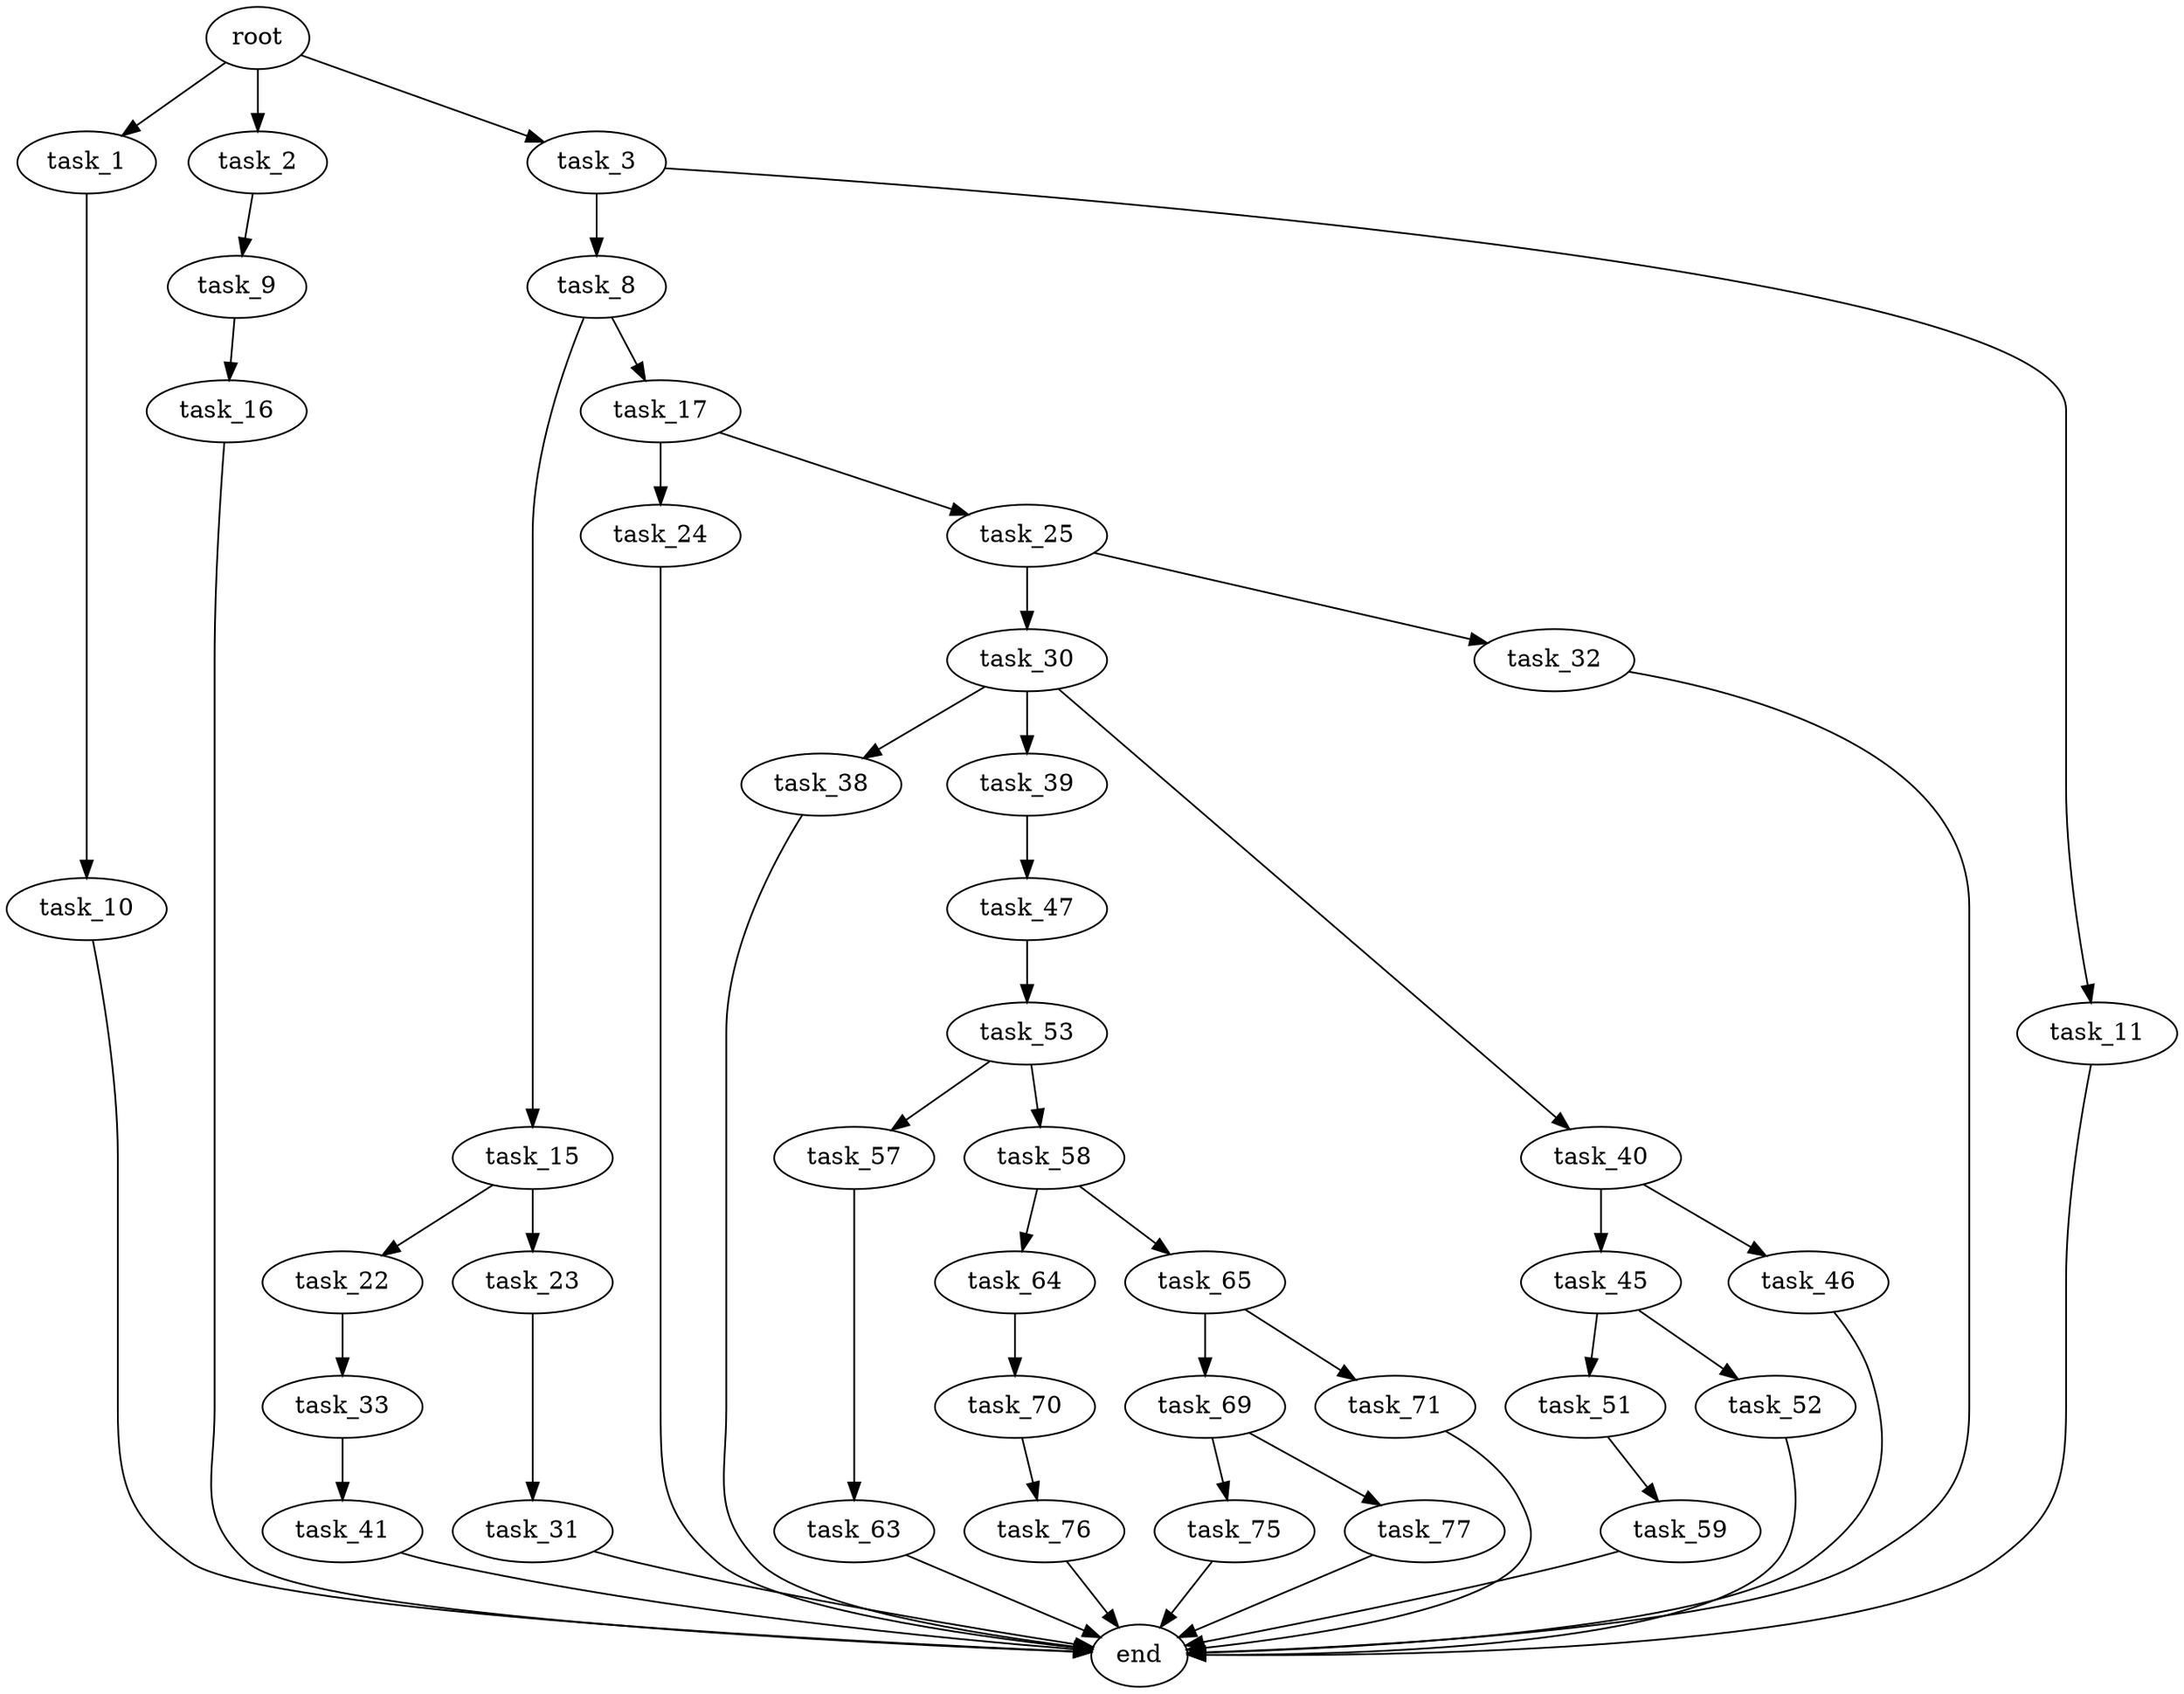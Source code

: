 digraph G {
  root [size="0.000000"];
  task_1 [size="174884887794.000000"];
  task_2 [size="231928233984.000000"];
  task_3 [size="8589934592.000000"];
  task_8 [size="368293445632.000000"];
  task_9 [size="26250903759.000000"];
  task_10 [size="368293445632.000000"];
  task_11 [size="773549155552.000000"];
  task_15 [size="126122437496.000000"];
  task_16 [size="44604373652.000000"];
  task_17 [size="819270989623.000000"];
  task_22 [size="2652474679.000000"];
  task_23 [size="1073741824000.000000"];
  task_24 [size="231928233984.000000"];
  task_25 [size="201565783559.000000"];
  task_30 [size="405986489077.000000"];
  task_31 [size="151131746084.000000"];
  task_32 [size="11824030237.000000"];
  task_33 [size="19110289067.000000"];
  task_38 [size="329082163962.000000"];
  task_39 [size="68719476736.000000"];
  task_40 [size="231928233984.000000"];
  task_41 [size="8589934592.000000"];
  task_45 [size="36243856126.000000"];
  task_46 [size="1405276708.000000"];
  task_47 [size="14331808541.000000"];
  task_51 [size="368293445632.000000"];
  task_52 [size="12510958040.000000"];
  task_53 [size="23857020030.000000"];
  task_57 [size="225111283675.000000"];
  task_58 [size="28991029248.000000"];
  task_59 [size="231928233984.000000"];
  task_63 [size="19882075176.000000"];
  task_64 [size="6408426720.000000"];
  task_65 [size="492211812687.000000"];
  task_69 [size="1073741824000.000000"];
  task_70 [size="4583751181.000000"];
  task_71 [size="40510005714.000000"];
  task_75 [size="162795997930.000000"];
  task_76 [size="28991029248.000000"];
  task_77 [size="28991029248.000000"];
  end [size="0.000000"];

  root -> task_1 [size="1.000000"];
  root -> task_2 [size="1.000000"];
  root -> task_3 [size="1.000000"];
  task_1 -> task_10 [size="536870912.000000"];
  task_2 -> task_9 [size="301989888.000000"];
  task_3 -> task_8 [size="33554432.000000"];
  task_3 -> task_11 [size="33554432.000000"];
  task_8 -> task_15 [size="411041792.000000"];
  task_8 -> task_17 [size="411041792.000000"];
  task_9 -> task_16 [size="838860800.000000"];
  task_10 -> end [size="1.000000"];
  task_11 -> end [size="1.000000"];
  task_15 -> task_22 [size="134217728.000000"];
  task_15 -> task_23 [size="134217728.000000"];
  task_16 -> end [size="1.000000"];
  task_17 -> task_24 [size="536870912.000000"];
  task_17 -> task_25 [size="536870912.000000"];
  task_22 -> task_33 [size="75497472.000000"];
  task_23 -> task_31 [size="838860800.000000"];
  task_24 -> end [size="1.000000"];
  task_25 -> task_30 [size="209715200.000000"];
  task_25 -> task_32 [size="209715200.000000"];
  task_30 -> task_38 [size="679477248.000000"];
  task_30 -> task_39 [size="679477248.000000"];
  task_30 -> task_40 [size="679477248.000000"];
  task_31 -> end [size="1.000000"];
  task_32 -> end [size="1.000000"];
  task_33 -> task_41 [size="411041792.000000"];
  task_38 -> end [size="1.000000"];
  task_39 -> task_47 [size="134217728.000000"];
  task_40 -> task_45 [size="301989888.000000"];
  task_40 -> task_46 [size="301989888.000000"];
  task_41 -> end [size="1.000000"];
  task_45 -> task_51 [size="838860800.000000"];
  task_45 -> task_52 [size="838860800.000000"];
  task_46 -> end [size="1.000000"];
  task_47 -> task_53 [size="301989888.000000"];
  task_51 -> task_59 [size="411041792.000000"];
  task_52 -> end [size="1.000000"];
  task_53 -> task_57 [size="536870912.000000"];
  task_53 -> task_58 [size="536870912.000000"];
  task_57 -> task_63 [size="209715200.000000"];
  task_58 -> task_64 [size="75497472.000000"];
  task_58 -> task_65 [size="75497472.000000"];
  task_59 -> end [size="1.000000"];
  task_63 -> end [size="1.000000"];
  task_64 -> task_70 [size="209715200.000000"];
  task_65 -> task_69 [size="679477248.000000"];
  task_65 -> task_71 [size="679477248.000000"];
  task_69 -> task_75 [size="838860800.000000"];
  task_69 -> task_77 [size="838860800.000000"];
  task_70 -> task_76 [size="134217728.000000"];
  task_71 -> end [size="1.000000"];
  task_75 -> end [size="1.000000"];
  task_76 -> end [size="1.000000"];
  task_77 -> end [size="1.000000"];
}
